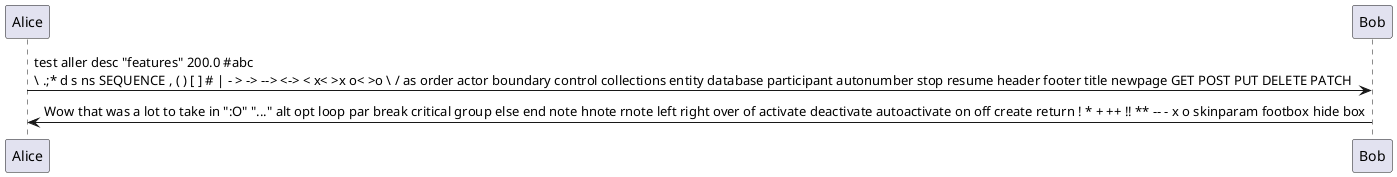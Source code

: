 @startuml

Alice -> Bob : test aller desc "features" 200.0 #abc\n\\ .;* d s ns SEQUENCE , ( ) [ ] # | - > -> --> <-> < x< >x o< >o \ / as order actor boundary control collections entity database participant autonumber stop resume header footer title newpage GET POST PUT DELETE PATCH
Bob -> Alice : Wow that was a lot to take in ":O" "..." alt opt loop par break critical group else end note hnote rnote left right over of activate deactivate autoactivate on off create return ! * + ++ !! ** -- - x o skinparam footbox hide box

@enduml